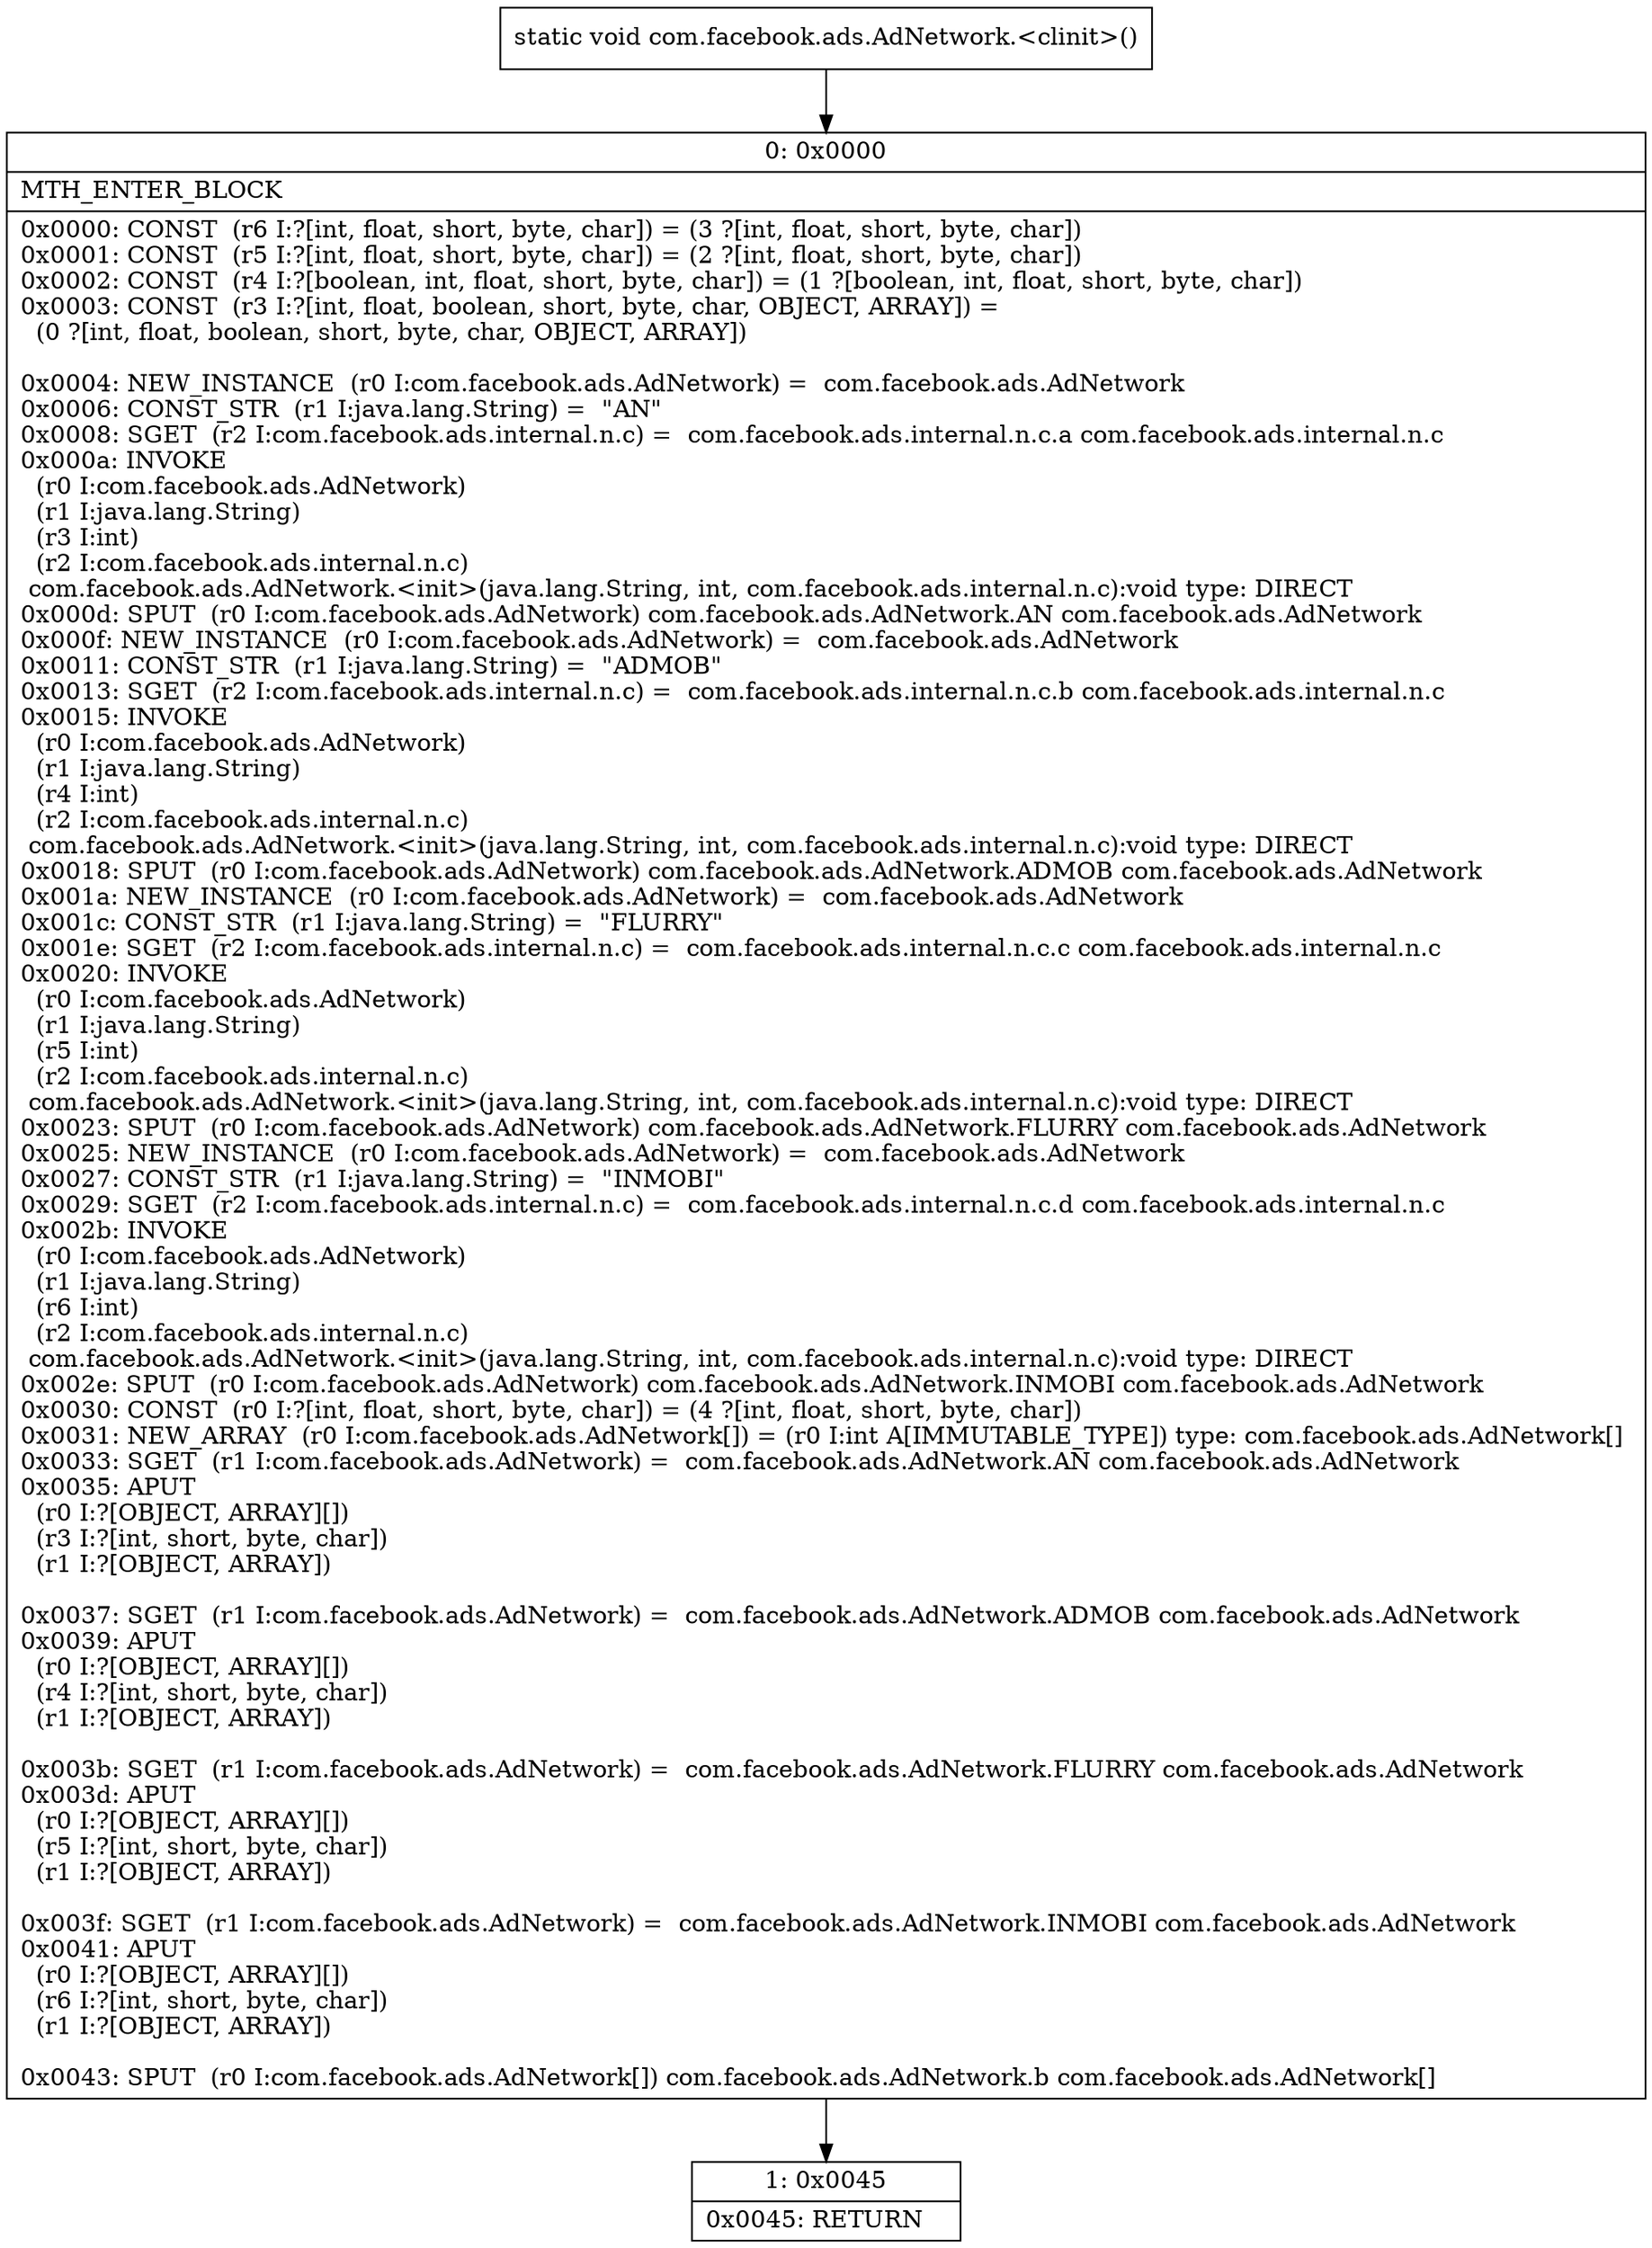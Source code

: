 digraph "CFG forcom.facebook.ads.AdNetwork.\<clinit\>()V" {
Node_0 [shape=record,label="{0\:\ 0x0000|MTH_ENTER_BLOCK\l|0x0000: CONST  (r6 I:?[int, float, short, byte, char]) = (3 ?[int, float, short, byte, char]) \l0x0001: CONST  (r5 I:?[int, float, short, byte, char]) = (2 ?[int, float, short, byte, char]) \l0x0002: CONST  (r4 I:?[boolean, int, float, short, byte, char]) = (1 ?[boolean, int, float, short, byte, char]) \l0x0003: CONST  (r3 I:?[int, float, boolean, short, byte, char, OBJECT, ARRAY]) = \l  (0 ?[int, float, boolean, short, byte, char, OBJECT, ARRAY])\l \l0x0004: NEW_INSTANCE  (r0 I:com.facebook.ads.AdNetwork) =  com.facebook.ads.AdNetwork \l0x0006: CONST_STR  (r1 I:java.lang.String) =  \"AN\" \l0x0008: SGET  (r2 I:com.facebook.ads.internal.n.c) =  com.facebook.ads.internal.n.c.a com.facebook.ads.internal.n.c \l0x000a: INVOKE  \l  (r0 I:com.facebook.ads.AdNetwork)\l  (r1 I:java.lang.String)\l  (r3 I:int)\l  (r2 I:com.facebook.ads.internal.n.c)\l com.facebook.ads.AdNetwork.\<init\>(java.lang.String, int, com.facebook.ads.internal.n.c):void type: DIRECT \l0x000d: SPUT  (r0 I:com.facebook.ads.AdNetwork) com.facebook.ads.AdNetwork.AN com.facebook.ads.AdNetwork \l0x000f: NEW_INSTANCE  (r0 I:com.facebook.ads.AdNetwork) =  com.facebook.ads.AdNetwork \l0x0011: CONST_STR  (r1 I:java.lang.String) =  \"ADMOB\" \l0x0013: SGET  (r2 I:com.facebook.ads.internal.n.c) =  com.facebook.ads.internal.n.c.b com.facebook.ads.internal.n.c \l0x0015: INVOKE  \l  (r0 I:com.facebook.ads.AdNetwork)\l  (r1 I:java.lang.String)\l  (r4 I:int)\l  (r2 I:com.facebook.ads.internal.n.c)\l com.facebook.ads.AdNetwork.\<init\>(java.lang.String, int, com.facebook.ads.internal.n.c):void type: DIRECT \l0x0018: SPUT  (r0 I:com.facebook.ads.AdNetwork) com.facebook.ads.AdNetwork.ADMOB com.facebook.ads.AdNetwork \l0x001a: NEW_INSTANCE  (r0 I:com.facebook.ads.AdNetwork) =  com.facebook.ads.AdNetwork \l0x001c: CONST_STR  (r1 I:java.lang.String) =  \"FLURRY\" \l0x001e: SGET  (r2 I:com.facebook.ads.internal.n.c) =  com.facebook.ads.internal.n.c.c com.facebook.ads.internal.n.c \l0x0020: INVOKE  \l  (r0 I:com.facebook.ads.AdNetwork)\l  (r1 I:java.lang.String)\l  (r5 I:int)\l  (r2 I:com.facebook.ads.internal.n.c)\l com.facebook.ads.AdNetwork.\<init\>(java.lang.String, int, com.facebook.ads.internal.n.c):void type: DIRECT \l0x0023: SPUT  (r0 I:com.facebook.ads.AdNetwork) com.facebook.ads.AdNetwork.FLURRY com.facebook.ads.AdNetwork \l0x0025: NEW_INSTANCE  (r0 I:com.facebook.ads.AdNetwork) =  com.facebook.ads.AdNetwork \l0x0027: CONST_STR  (r1 I:java.lang.String) =  \"INMOBI\" \l0x0029: SGET  (r2 I:com.facebook.ads.internal.n.c) =  com.facebook.ads.internal.n.c.d com.facebook.ads.internal.n.c \l0x002b: INVOKE  \l  (r0 I:com.facebook.ads.AdNetwork)\l  (r1 I:java.lang.String)\l  (r6 I:int)\l  (r2 I:com.facebook.ads.internal.n.c)\l com.facebook.ads.AdNetwork.\<init\>(java.lang.String, int, com.facebook.ads.internal.n.c):void type: DIRECT \l0x002e: SPUT  (r0 I:com.facebook.ads.AdNetwork) com.facebook.ads.AdNetwork.INMOBI com.facebook.ads.AdNetwork \l0x0030: CONST  (r0 I:?[int, float, short, byte, char]) = (4 ?[int, float, short, byte, char]) \l0x0031: NEW_ARRAY  (r0 I:com.facebook.ads.AdNetwork[]) = (r0 I:int A[IMMUTABLE_TYPE]) type: com.facebook.ads.AdNetwork[] \l0x0033: SGET  (r1 I:com.facebook.ads.AdNetwork) =  com.facebook.ads.AdNetwork.AN com.facebook.ads.AdNetwork \l0x0035: APUT  \l  (r0 I:?[OBJECT, ARRAY][])\l  (r3 I:?[int, short, byte, char])\l  (r1 I:?[OBJECT, ARRAY])\l \l0x0037: SGET  (r1 I:com.facebook.ads.AdNetwork) =  com.facebook.ads.AdNetwork.ADMOB com.facebook.ads.AdNetwork \l0x0039: APUT  \l  (r0 I:?[OBJECT, ARRAY][])\l  (r4 I:?[int, short, byte, char])\l  (r1 I:?[OBJECT, ARRAY])\l \l0x003b: SGET  (r1 I:com.facebook.ads.AdNetwork) =  com.facebook.ads.AdNetwork.FLURRY com.facebook.ads.AdNetwork \l0x003d: APUT  \l  (r0 I:?[OBJECT, ARRAY][])\l  (r5 I:?[int, short, byte, char])\l  (r1 I:?[OBJECT, ARRAY])\l \l0x003f: SGET  (r1 I:com.facebook.ads.AdNetwork) =  com.facebook.ads.AdNetwork.INMOBI com.facebook.ads.AdNetwork \l0x0041: APUT  \l  (r0 I:?[OBJECT, ARRAY][])\l  (r6 I:?[int, short, byte, char])\l  (r1 I:?[OBJECT, ARRAY])\l \l0x0043: SPUT  (r0 I:com.facebook.ads.AdNetwork[]) com.facebook.ads.AdNetwork.b com.facebook.ads.AdNetwork[] \l}"];
Node_1 [shape=record,label="{1\:\ 0x0045|0x0045: RETURN   \l}"];
MethodNode[shape=record,label="{static void com.facebook.ads.AdNetwork.\<clinit\>() }"];
MethodNode -> Node_0;
Node_0 -> Node_1;
}

